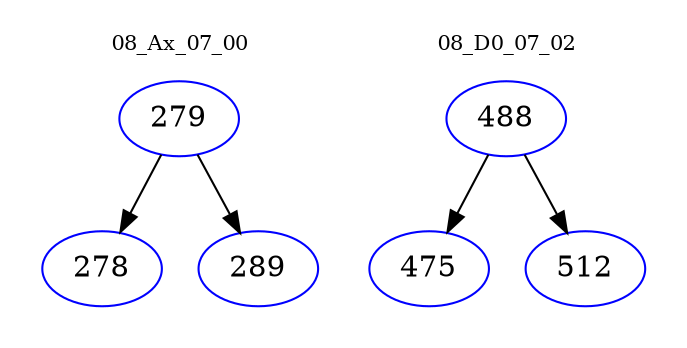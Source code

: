 digraph{
subgraph cluster_0 {
color = white
label = "08_Ax_07_00";
fontsize=10;
T0_279 [label="279", color="blue"]
T0_279 -> T0_278 [color="black"]
T0_278 [label="278", color="blue"]
T0_279 -> T0_289 [color="black"]
T0_289 [label="289", color="blue"]
}
subgraph cluster_1 {
color = white
label = "08_D0_07_02";
fontsize=10;
T1_488 [label="488", color="blue"]
T1_488 -> T1_475 [color="black"]
T1_475 [label="475", color="blue"]
T1_488 -> T1_512 [color="black"]
T1_512 [label="512", color="blue"]
}
}
